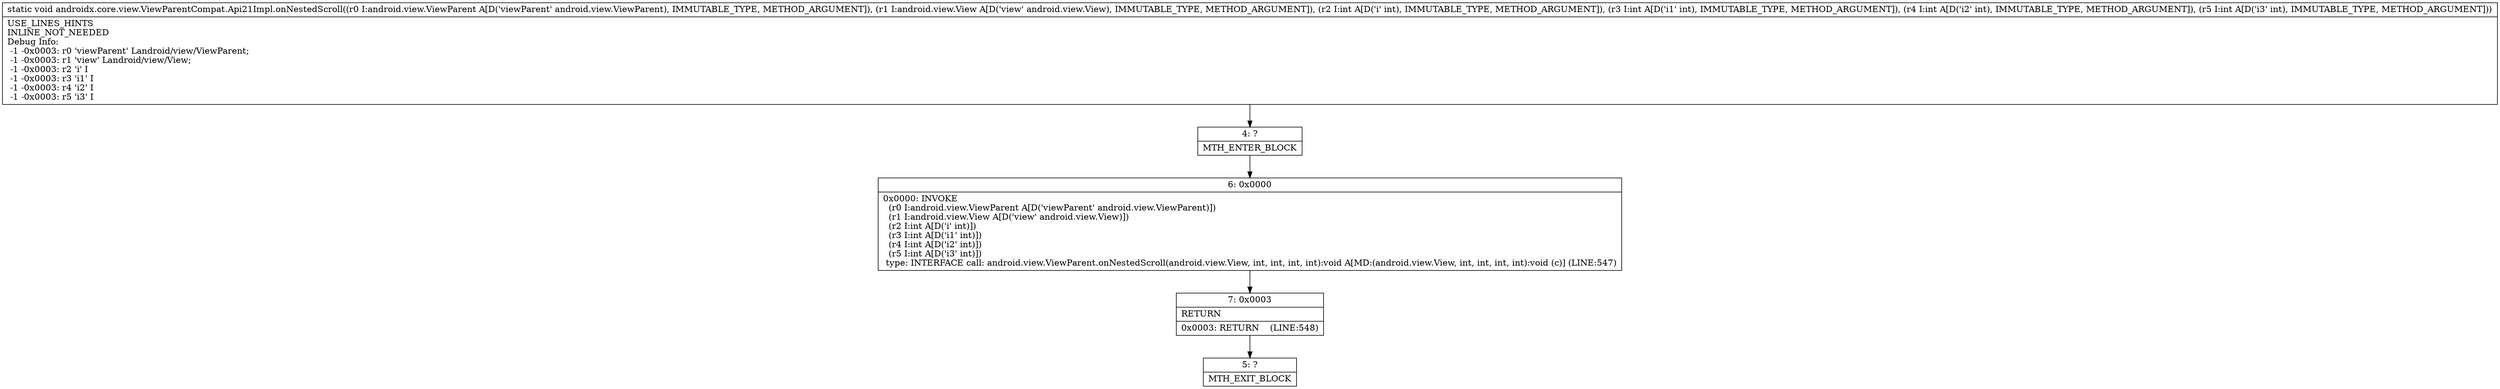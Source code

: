 digraph "CFG forandroidx.core.view.ViewParentCompat.Api21Impl.onNestedScroll(Landroid\/view\/ViewParent;Landroid\/view\/View;IIII)V" {
Node_4 [shape=record,label="{4\:\ ?|MTH_ENTER_BLOCK\l}"];
Node_6 [shape=record,label="{6\:\ 0x0000|0x0000: INVOKE  \l  (r0 I:android.view.ViewParent A[D('viewParent' android.view.ViewParent)])\l  (r1 I:android.view.View A[D('view' android.view.View)])\l  (r2 I:int A[D('i' int)])\l  (r3 I:int A[D('i1' int)])\l  (r4 I:int A[D('i2' int)])\l  (r5 I:int A[D('i3' int)])\l type: INTERFACE call: android.view.ViewParent.onNestedScroll(android.view.View, int, int, int, int):void A[MD:(android.view.View, int, int, int, int):void (c)] (LINE:547)\l}"];
Node_7 [shape=record,label="{7\:\ 0x0003|RETURN\l|0x0003: RETURN    (LINE:548)\l}"];
Node_5 [shape=record,label="{5\:\ ?|MTH_EXIT_BLOCK\l}"];
MethodNode[shape=record,label="{static void androidx.core.view.ViewParentCompat.Api21Impl.onNestedScroll((r0 I:android.view.ViewParent A[D('viewParent' android.view.ViewParent), IMMUTABLE_TYPE, METHOD_ARGUMENT]), (r1 I:android.view.View A[D('view' android.view.View), IMMUTABLE_TYPE, METHOD_ARGUMENT]), (r2 I:int A[D('i' int), IMMUTABLE_TYPE, METHOD_ARGUMENT]), (r3 I:int A[D('i1' int), IMMUTABLE_TYPE, METHOD_ARGUMENT]), (r4 I:int A[D('i2' int), IMMUTABLE_TYPE, METHOD_ARGUMENT]), (r5 I:int A[D('i3' int), IMMUTABLE_TYPE, METHOD_ARGUMENT]))  | USE_LINES_HINTS\lINLINE_NOT_NEEDED\lDebug Info:\l  \-1 \-0x0003: r0 'viewParent' Landroid\/view\/ViewParent;\l  \-1 \-0x0003: r1 'view' Landroid\/view\/View;\l  \-1 \-0x0003: r2 'i' I\l  \-1 \-0x0003: r3 'i1' I\l  \-1 \-0x0003: r4 'i2' I\l  \-1 \-0x0003: r5 'i3' I\l}"];
MethodNode -> Node_4;Node_4 -> Node_6;
Node_6 -> Node_7;
Node_7 -> Node_5;
}

